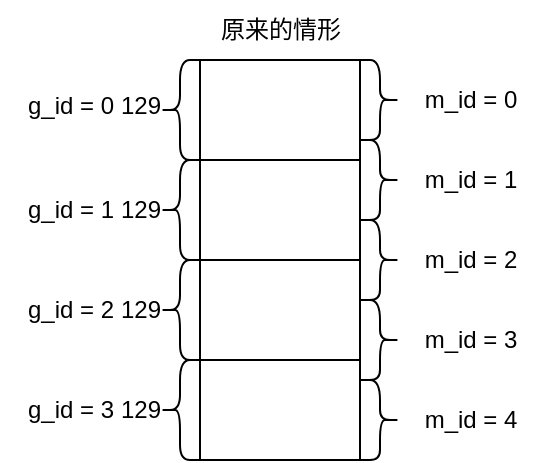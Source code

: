 <mxfile version="26.2.4">
  <diagram name="第 1 页" id="DXo22vKbLEdUoYDkd4dg">
    <mxGraphModel dx="415" dy="263" grid="1" gridSize="10" guides="1" tooltips="1" connect="1" arrows="1" fold="1" page="1" pageScale="1" pageWidth="827" pageHeight="1169" math="0" shadow="0">
      <root>
        <mxCell id="0" />
        <mxCell id="1" parent="0" />
        <mxCell id="e20dCup7h8Shn3l8CifW-1" value="" style="rounded=0;whiteSpace=wrap;html=1;" vertex="1" parent="1">
          <mxGeometry x="160" y="400" width="80" height="50" as="geometry" />
        </mxCell>
        <mxCell id="e20dCup7h8Shn3l8CifW-3" value="" style="shape=curlyBracket;whiteSpace=wrap;html=1;rounded=1;labelPosition=left;verticalLabelPosition=middle;align=right;verticalAlign=middle;" vertex="1" parent="1">
          <mxGeometry x="140" y="400" width="20" height="50" as="geometry" />
        </mxCell>
        <mxCell id="e20dCup7h8Shn3l8CifW-4" value="129" style="text;html=1;align=center;verticalAlign=middle;resizable=0;points=[];autosize=1;strokeColor=none;fillColor=none;" vertex="1" parent="1">
          <mxGeometry x="110" y="408" width="40" height="30" as="geometry" />
        </mxCell>
        <mxCell id="e20dCup7h8Shn3l8CifW-5" value="" style="rounded=0;whiteSpace=wrap;html=1;" vertex="1" parent="1">
          <mxGeometry x="160" y="450" width="80" height="50" as="geometry" />
        </mxCell>
        <mxCell id="e20dCup7h8Shn3l8CifW-6" value="" style="shape=curlyBracket;whiteSpace=wrap;html=1;rounded=1;labelPosition=left;verticalLabelPosition=middle;align=right;verticalAlign=middle;" vertex="1" parent="1">
          <mxGeometry x="140" y="450" width="20" height="50" as="geometry" />
        </mxCell>
        <mxCell id="e20dCup7h8Shn3l8CifW-7" value="" style="rounded=0;whiteSpace=wrap;html=1;" vertex="1" parent="1">
          <mxGeometry x="160" y="500" width="80" height="50" as="geometry" />
        </mxCell>
        <mxCell id="e20dCup7h8Shn3l8CifW-8" value="" style="shape=curlyBracket;whiteSpace=wrap;html=1;rounded=1;labelPosition=left;verticalLabelPosition=middle;align=right;verticalAlign=middle;" vertex="1" parent="1">
          <mxGeometry x="140" y="500" width="20" height="50" as="geometry" />
        </mxCell>
        <mxCell id="e20dCup7h8Shn3l8CifW-9" value="" style="rounded=0;whiteSpace=wrap;html=1;" vertex="1" parent="1">
          <mxGeometry x="160" y="550" width="80" height="50" as="geometry" />
        </mxCell>
        <mxCell id="e20dCup7h8Shn3l8CifW-10" value="" style="shape=curlyBracket;whiteSpace=wrap;html=1;rounded=1;labelPosition=left;verticalLabelPosition=middle;align=right;verticalAlign=middle;" vertex="1" parent="1">
          <mxGeometry x="140" y="550" width="20" height="50" as="geometry" />
        </mxCell>
        <mxCell id="e20dCup7h8Shn3l8CifW-11" value="129" style="text;html=1;align=center;verticalAlign=middle;resizable=0;points=[];autosize=1;strokeColor=none;fillColor=none;" vertex="1" parent="1">
          <mxGeometry x="110" y="460" width="40" height="30" as="geometry" />
        </mxCell>
        <mxCell id="e20dCup7h8Shn3l8CifW-12" value="129" style="text;html=1;align=center;verticalAlign=middle;resizable=0;points=[];autosize=1;strokeColor=none;fillColor=none;" vertex="1" parent="1">
          <mxGeometry x="110" y="510" width="40" height="30" as="geometry" />
        </mxCell>
        <mxCell id="e20dCup7h8Shn3l8CifW-13" value="129" style="text;html=1;align=center;verticalAlign=middle;resizable=0;points=[];autosize=1;strokeColor=none;fillColor=none;" vertex="1" parent="1">
          <mxGeometry x="110" y="560" width="40" height="30" as="geometry" />
        </mxCell>
        <mxCell id="e20dCup7h8Shn3l8CifW-14" value="g_id = 0" style="text;html=1;align=center;verticalAlign=middle;resizable=0;points=[];autosize=1;strokeColor=none;fillColor=none;" vertex="1" parent="1">
          <mxGeometry x="60" y="408" width="70" height="30" as="geometry" />
        </mxCell>
        <mxCell id="e20dCup7h8Shn3l8CifW-15" value="g_id = 1" style="text;html=1;align=center;verticalAlign=middle;resizable=0;points=[];autosize=1;strokeColor=none;fillColor=none;" vertex="1" parent="1">
          <mxGeometry x="60" y="460" width="70" height="30" as="geometry" />
        </mxCell>
        <mxCell id="e20dCup7h8Shn3l8CifW-16" value="g_id = 2" style="text;html=1;align=center;verticalAlign=middle;resizable=0;points=[];autosize=1;strokeColor=none;fillColor=none;" vertex="1" parent="1">
          <mxGeometry x="60" y="510" width="70" height="30" as="geometry" />
        </mxCell>
        <mxCell id="e20dCup7h8Shn3l8CifW-17" value="g_id = 3" style="text;html=1;align=center;verticalAlign=middle;resizable=0;points=[];autosize=1;strokeColor=none;fillColor=none;" vertex="1" parent="1">
          <mxGeometry x="60" y="560" width="70" height="30" as="geometry" />
        </mxCell>
        <mxCell id="e20dCup7h8Shn3l8CifW-18" value="" style="shape=curlyBracket;whiteSpace=wrap;html=1;rounded=1;flipH=1;labelPosition=right;verticalLabelPosition=middle;align=left;verticalAlign=middle;" vertex="1" parent="1">
          <mxGeometry x="240" y="400" width="20" height="40" as="geometry" />
        </mxCell>
        <mxCell id="e20dCup7h8Shn3l8CifW-19" value="m_id = 0" style="text;html=1;align=center;verticalAlign=middle;resizable=0;points=[];autosize=1;strokeColor=none;fillColor=none;" vertex="1" parent="1">
          <mxGeometry x="260" y="405" width="70" height="30" as="geometry" />
        </mxCell>
        <mxCell id="e20dCup7h8Shn3l8CifW-20" value="" style="shape=curlyBracket;whiteSpace=wrap;html=1;rounded=1;flipH=1;labelPosition=right;verticalLabelPosition=middle;align=left;verticalAlign=middle;" vertex="1" parent="1">
          <mxGeometry x="240" y="440" width="20" height="40" as="geometry" />
        </mxCell>
        <mxCell id="e20dCup7h8Shn3l8CifW-21" value="m_id = 1" style="text;html=1;align=center;verticalAlign=middle;resizable=0;points=[];autosize=1;strokeColor=none;fillColor=none;" vertex="1" parent="1">
          <mxGeometry x="260" y="445" width="70" height="30" as="geometry" />
        </mxCell>
        <mxCell id="e20dCup7h8Shn3l8CifW-22" value="" style="shape=curlyBracket;whiteSpace=wrap;html=1;rounded=1;flipH=1;labelPosition=right;verticalLabelPosition=middle;align=left;verticalAlign=middle;" vertex="1" parent="1">
          <mxGeometry x="240" y="480" width="20" height="40" as="geometry" />
        </mxCell>
        <mxCell id="e20dCup7h8Shn3l8CifW-23" value="m_id = 2" style="text;html=1;align=center;verticalAlign=middle;resizable=0;points=[];autosize=1;strokeColor=none;fillColor=none;" vertex="1" parent="1">
          <mxGeometry x="260" y="485" width="70" height="30" as="geometry" />
        </mxCell>
        <mxCell id="e20dCup7h8Shn3l8CifW-24" value="" style="shape=curlyBracket;whiteSpace=wrap;html=1;rounded=1;flipH=1;labelPosition=right;verticalLabelPosition=middle;align=left;verticalAlign=middle;" vertex="1" parent="1">
          <mxGeometry x="240" y="520" width="20" height="40" as="geometry" />
        </mxCell>
        <mxCell id="e20dCup7h8Shn3l8CifW-25" value="m_id = 3" style="text;html=1;align=center;verticalAlign=middle;resizable=0;points=[];autosize=1;strokeColor=none;fillColor=none;" vertex="1" parent="1">
          <mxGeometry x="260" y="525" width="70" height="30" as="geometry" />
        </mxCell>
        <mxCell id="e20dCup7h8Shn3l8CifW-26" value="" style="shape=curlyBracket;whiteSpace=wrap;html=1;rounded=1;flipH=1;labelPosition=right;verticalLabelPosition=middle;align=left;verticalAlign=middle;" vertex="1" parent="1">
          <mxGeometry x="240" y="560" width="20" height="40" as="geometry" />
        </mxCell>
        <mxCell id="e20dCup7h8Shn3l8CifW-27" value="m_id = 4" style="text;html=1;align=center;verticalAlign=middle;resizable=0;points=[];autosize=1;strokeColor=none;fillColor=none;" vertex="1" parent="1">
          <mxGeometry x="260" y="565" width="70" height="30" as="geometry" />
        </mxCell>
        <mxCell id="e20dCup7h8Shn3l8CifW-28" value="原来的情形" style="text;html=1;align=center;verticalAlign=middle;resizable=0;points=[];autosize=1;strokeColor=none;fillColor=none;" vertex="1" parent="1">
          <mxGeometry x="160" y="370" width="80" height="30" as="geometry" />
        </mxCell>
      </root>
    </mxGraphModel>
  </diagram>
</mxfile>
